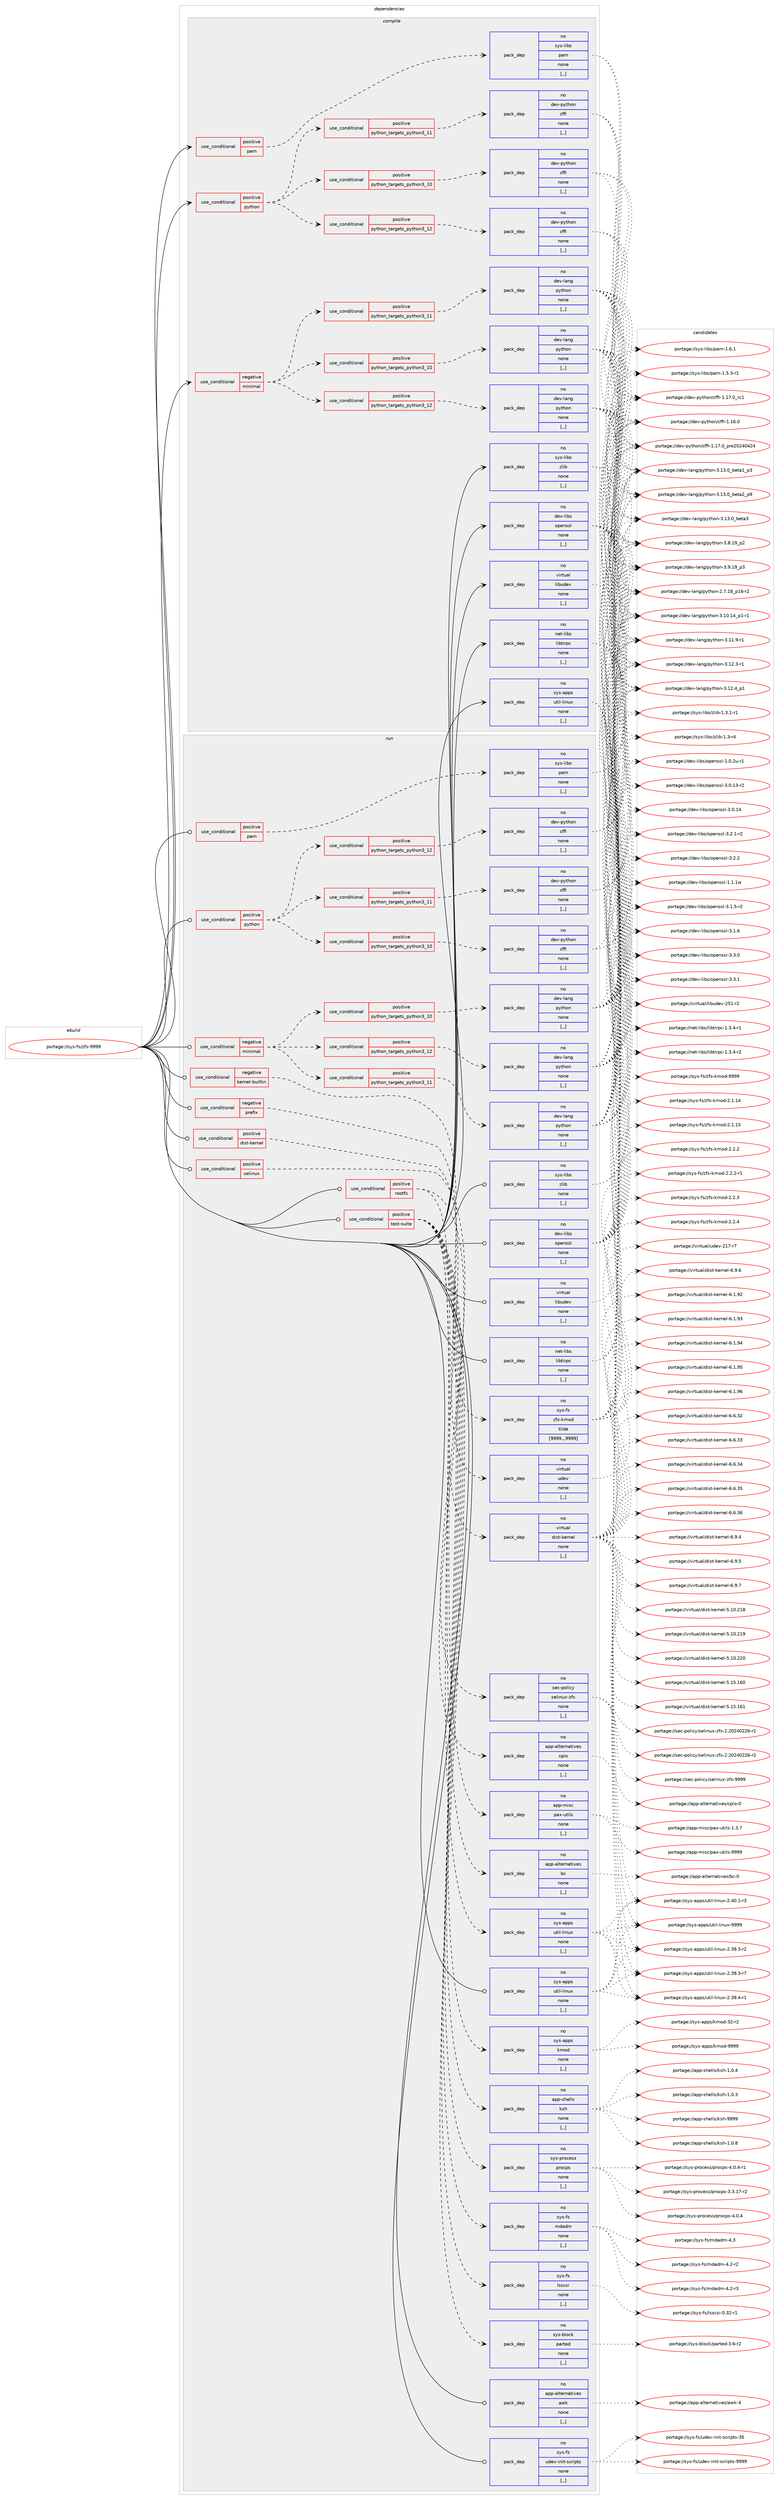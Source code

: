 digraph prolog {

# *************
# Graph options
# *************

newrank=true;
concentrate=true;
compound=true;
graph [rankdir=LR,fontname=Helvetica,fontsize=10,ranksep=1.5];#, ranksep=2.5, nodesep=0.2];
edge  [arrowhead=vee];
node  [fontname=Helvetica,fontsize=10];

# **********
# The ebuild
# **********

subgraph cluster_leftcol {
color=gray;
rank=same;
label=<<i>ebuild</i>>;
id [label="portage://sys-fs/zfs-9999", color=red, width=4, href="../sys-fs/zfs-9999.svg"];
}

# ****************
# The dependencies
# ****************

subgraph cluster_midcol {
color=gray;
label=<<i>dependencies</i>>;
subgraph cluster_compile {
fillcolor="#eeeeee";
style=filled;
label=<<i>compile</i>>;
subgraph cond113905 {
dependency427919 [label=<<TABLE BORDER="0" CELLBORDER="1" CELLSPACING="0" CELLPADDING="4"><TR><TD ROWSPAN="3" CELLPADDING="10">use_conditional</TD></TR><TR><TD>negative</TD></TR><TR><TD>minimal</TD></TR></TABLE>>, shape=none, color=red];
subgraph cond113906 {
dependency427920 [label=<<TABLE BORDER="0" CELLBORDER="1" CELLSPACING="0" CELLPADDING="4"><TR><TD ROWSPAN="3" CELLPADDING="10">use_conditional</TD></TR><TR><TD>positive</TD></TR><TR><TD>python_targets_python3_10</TD></TR></TABLE>>, shape=none, color=red];
subgraph pack311114 {
dependency427921 [label=<<TABLE BORDER="0" CELLBORDER="1" CELLSPACING="0" CELLPADDING="4" WIDTH="220"><TR><TD ROWSPAN="6" CELLPADDING="30">pack_dep</TD></TR><TR><TD WIDTH="110">no</TD></TR><TR><TD>dev-lang</TD></TR><TR><TD>python</TD></TR><TR><TD>none</TD></TR><TR><TD>[,,]</TD></TR></TABLE>>, shape=none, color=blue];
}
dependency427920:e -> dependency427921:w [weight=20,style="dashed",arrowhead="vee"];
}
dependency427919:e -> dependency427920:w [weight=20,style="dashed",arrowhead="vee"];
subgraph cond113907 {
dependency427922 [label=<<TABLE BORDER="0" CELLBORDER="1" CELLSPACING="0" CELLPADDING="4"><TR><TD ROWSPAN="3" CELLPADDING="10">use_conditional</TD></TR><TR><TD>positive</TD></TR><TR><TD>python_targets_python3_11</TD></TR></TABLE>>, shape=none, color=red];
subgraph pack311115 {
dependency427923 [label=<<TABLE BORDER="0" CELLBORDER="1" CELLSPACING="0" CELLPADDING="4" WIDTH="220"><TR><TD ROWSPAN="6" CELLPADDING="30">pack_dep</TD></TR><TR><TD WIDTH="110">no</TD></TR><TR><TD>dev-lang</TD></TR><TR><TD>python</TD></TR><TR><TD>none</TD></TR><TR><TD>[,,]</TD></TR></TABLE>>, shape=none, color=blue];
}
dependency427922:e -> dependency427923:w [weight=20,style="dashed",arrowhead="vee"];
}
dependency427919:e -> dependency427922:w [weight=20,style="dashed",arrowhead="vee"];
subgraph cond113908 {
dependency427924 [label=<<TABLE BORDER="0" CELLBORDER="1" CELLSPACING="0" CELLPADDING="4"><TR><TD ROWSPAN="3" CELLPADDING="10">use_conditional</TD></TR><TR><TD>positive</TD></TR><TR><TD>python_targets_python3_12</TD></TR></TABLE>>, shape=none, color=red];
subgraph pack311116 {
dependency427925 [label=<<TABLE BORDER="0" CELLBORDER="1" CELLSPACING="0" CELLPADDING="4" WIDTH="220"><TR><TD ROWSPAN="6" CELLPADDING="30">pack_dep</TD></TR><TR><TD WIDTH="110">no</TD></TR><TR><TD>dev-lang</TD></TR><TR><TD>python</TD></TR><TR><TD>none</TD></TR><TR><TD>[,,]</TD></TR></TABLE>>, shape=none, color=blue];
}
dependency427924:e -> dependency427925:w [weight=20,style="dashed",arrowhead="vee"];
}
dependency427919:e -> dependency427924:w [weight=20,style="dashed",arrowhead="vee"];
}
id:e -> dependency427919:w [weight=20,style="solid",arrowhead="vee"];
subgraph cond113909 {
dependency427926 [label=<<TABLE BORDER="0" CELLBORDER="1" CELLSPACING="0" CELLPADDING="4"><TR><TD ROWSPAN="3" CELLPADDING="10">use_conditional</TD></TR><TR><TD>positive</TD></TR><TR><TD>pam</TD></TR></TABLE>>, shape=none, color=red];
subgraph pack311117 {
dependency427927 [label=<<TABLE BORDER="0" CELLBORDER="1" CELLSPACING="0" CELLPADDING="4" WIDTH="220"><TR><TD ROWSPAN="6" CELLPADDING="30">pack_dep</TD></TR><TR><TD WIDTH="110">no</TD></TR><TR><TD>sys-libs</TD></TR><TR><TD>pam</TD></TR><TR><TD>none</TD></TR><TR><TD>[,,]</TD></TR></TABLE>>, shape=none, color=blue];
}
dependency427926:e -> dependency427927:w [weight=20,style="dashed",arrowhead="vee"];
}
id:e -> dependency427926:w [weight=20,style="solid",arrowhead="vee"];
subgraph cond113910 {
dependency427928 [label=<<TABLE BORDER="0" CELLBORDER="1" CELLSPACING="0" CELLPADDING="4"><TR><TD ROWSPAN="3" CELLPADDING="10">use_conditional</TD></TR><TR><TD>positive</TD></TR><TR><TD>python</TD></TR></TABLE>>, shape=none, color=red];
subgraph cond113911 {
dependency427929 [label=<<TABLE BORDER="0" CELLBORDER="1" CELLSPACING="0" CELLPADDING="4"><TR><TD ROWSPAN="3" CELLPADDING="10">use_conditional</TD></TR><TR><TD>positive</TD></TR><TR><TD>python_targets_python3_10</TD></TR></TABLE>>, shape=none, color=red];
subgraph pack311118 {
dependency427930 [label=<<TABLE BORDER="0" CELLBORDER="1" CELLSPACING="0" CELLPADDING="4" WIDTH="220"><TR><TD ROWSPAN="6" CELLPADDING="30">pack_dep</TD></TR><TR><TD WIDTH="110">no</TD></TR><TR><TD>dev-python</TD></TR><TR><TD>cffi</TD></TR><TR><TD>none</TD></TR><TR><TD>[,,]</TD></TR></TABLE>>, shape=none, color=blue];
}
dependency427929:e -> dependency427930:w [weight=20,style="dashed",arrowhead="vee"];
}
dependency427928:e -> dependency427929:w [weight=20,style="dashed",arrowhead="vee"];
subgraph cond113912 {
dependency427931 [label=<<TABLE BORDER="0" CELLBORDER="1" CELLSPACING="0" CELLPADDING="4"><TR><TD ROWSPAN="3" CELLPADDING="10">use_conditional</TD></TR><TR><TD>positive</TD></TR><TR><TD>python_targets_python3_11</TD></TR></TABLE>>, shape=none, color=red];
subgraph pack311119 {
dependency427932 [label=<<TABLE BORDER="0" CELLBORDER="1" CELLSPACING="0" CELLPADDING="4" WIDTH="220"><TR><TD ROWSPAN="6" CELLPADDING="30">pack_dep</TD></TR><TR><TD WIDTH="110">no</TD></TR><TR><TD>dev-python</TD></TR><TR><TD>cffi</TD></TR><TR><TD>none</TD></TR><TR><TD>[,,]</TD></TR></TABLE>>, shape=none, color=blue];
}
dependency427931:e -> dependency427932:w [weight=20,style="dashed",arrowhead="vee"];
}
dependency427928:e -> dependency427931:w [weight=20,style="dashed",arrowhead="vee"];
subgraph cond113913 {
dependency427933 [label=<<TABLE BORDER="0" CELLBORDER="1" CELLSPACING="0" CELLPADDING="4"><TR><TD ROWSPAN="3" CELLPADDING="10">use_conditional</TD></TR><TR><TD>positive</TD></TR><TR><TD>python_targets_python3_12</TD></TR></TABLE>>, shape=none, color=red];
subgraph pack311120 {
dependency427934 [label=<<TABLE BORDER="0" CELLBORDER="1" CELLSPACING="0" CELLPADDING="4" WIDTH="220"><TR><TD ROWSPAN="6" CELLPADDING="30">pack_dep</TD></TR><TR><TD WIDTH="110">no</TD></TR><TR><TD>dev-python</TD></TR><TR><TD>cffi</TD></TR><TR><TD>none</TD></TR><TR><TD>[,,]</TD></TR></TABLE>>, shape=none, color=blue];
}
dependency427933:e -> dependency427934:w [weight=20,style="dashed",arrowhead="vee"];
}
dependency427928:e -> dependency427933:w [weight=20,style="dashed",arrowhead="vee"];
}
id:e -> dependency427928:w [weight=20,style="solid",arrowhead="vee"];
subgraph pack311121 {
dependency427935 [label=<<TABLE BORDER="0" CELLBORDER="1" CELLSPACING="0" CELLPADDING="4" WIDTH="220"><TR><TD ROWSPAN="6" CELLPADDING="30">pack_dep</TD></TR><TR><TD WIDTH="110">no</TD></TR><TR><TD>dev-libs</TD></TR><TR><TD>openssl</TD></TR><TR><TD>none</TD></TR><TR><TD>[,,]</TD></TR></TABLE>>, shape=none, color=blue];
}
id:e -> dependency427935:w [weight=20,style="solid",arrowhead="vee"];
subgraph pack311122 {
dependency427936 [label=<<TABLE BORDER="0" CELLBORDER="1" CELLSPACING="0" CELLPADDING="4" WIDTH="220"><TR><TD ROWSPAN="6" CELLPADDING="30">pack_dep</TD></TR><TR><TD WIDTH="110">no</TD></TR><TR><TD>net-libs</TD></TR><TR><TD>libtirpc</TD></TR><TR><TD>none</TD></TR><TR><TD>[,,]</TD></TR></TABLE>>, shape=none, color=blue];
}
id:e -> dependency427936:w [weight=20,style="solid",arrowhead="vee"];
subgraph pack311123 {
dependency427937 [label=<<TABLE BORDER="0" CELLBORDER="1" CELLSPACING="0" CELLPADDING="4" WIDTH="220"><TR><TD ROWSPAN="6" CELLPADDING="30">pack_dep</TD></TR><TR><TD WIDTH="110">no</TD></TR><TR><TD>sys-apps</TD></TR><TR><TD>util-linux</TD></TR><TR><TD>none</TD></TR><TR><TD>[,,]</TD></TR></TABLE>>, shape=none, color=blue];
}
id:e -> dependency427937:w [weight=20,style="solid",arrowhead="vee"];
subgraph pack311124 {
dependency427938 [label=<<TABLE BORDER="0" CELLBORDER="1" CELLSPACING="0" CELLPADDING="4" WIDTH="220"><TR><TD ROWSPAN="6" CELLPADDING="30">pack_dep</TD></TR><TR><TD WIDTH="110">no</TD></TR><TR><TD>sys-libs</TD></TR><TR><TD>zlib</TD></TR><TR><TD>none</TD></TR><TR><TD>[,,]</TD></TR></TABLE>>, shape=none, color=blue];
}
id:e -> dependency427938:w [weight=20,style="solid",arrowhead="vee"];
subgraph pack311125 {
dependency427939 [label=<<TABLE BORDER="0" CELLBORDER="1" CELLSPACING="0" CELLPADDING="4" WIDTH="220"><TR><TD ROWSPAN="6" CELLPADDING="30">pack_dep</TD></TR><TR><TD WIDTH="110">no</TD></TR><TR><TD>virtual</TD></TR><TR><TD>libudev</TD></TR><TR><TD>none</TD></TR><TR><TD>[,,]</TD></TR></TABLE>>, shape=none, color=blue];
}
id:e -> dependency427939:w [weight=20,style="solid",arrowhead="vee"];
}
subgraph cluster_compileandrun {
fillcolor="#eeeeee";
style=filled;
label=<<i>compile and run</i>>;
}
subgraph cluster_run {
fillcolor="#eeeeee";
style=filled;
label=<<i>run</i>>;
subgraph cond113914 {
dependency427940 [label=<<TABLE BORDER="0" CELLBORDER="1" CELLSPACING="0" CELLPADDING="4"><TR><TD ROWSPAN="3" CELLPADDING="10">use_conditional</TD></TR><TR><TD>negative</TD></TR><TR><TD>kernel-builtin</TD></TR></TABLE>>, shape=none, color=red];
subgraph pack311126 {
dependency427941 [label=<<TABLE BORDER="0" CELLBORDER="1" CELLSPACING="0" CELLPADDING="4" WIDTH="220"><TR><TD ROWSPAN="6" CELLPADDING="30">pack_dep</TD></TR><TR><TD WIDTH="110">no</TD></TR><TR><TD>sys-fs</TD></TR><TR><TD>zfs-kmod</TD></TR><TR><TD>tilde</TD></TR><TR><TD>[9999,,,9999]</TD></TR></TABLE>>, shape=none, color=blue];
}
dependency427940:e -> dependency427941:w [weight=20,style="dashed",arrowhead="vee"];
}
id:e -> dependency427940:w [weight=20,style="solid",arrowhead="odot"];
subgraph cond113915 {
dependency427942 [label=<<TABLE BORDER="0" CELLBORDER="1" CELLSPACING="0" CELLPADDING="4"><TR><TD ROWSPAN="3" CELLPADDING="10">use_conditional</TD></TR><TR><TD>negative</TD></TR><TR><TD>minimal</TD></TR></TABLE>>, shape=none, color=red];
subgraph cond113916 {
dependency427943 [label=<<TABLE BORDER="0" CELLBORDER="1" CELLSPACING="0" CELLPADDING="4"><TR><TD ROWSPAN="3" CELLPADDING="10">use_conditional</TD></TR><TR><TD>positive</TD></TR><TR><TD>python_targets_python3_10</TD></TR></TABLE>>, shape=none, color=red];
subgraph pack311127 {
dependency427944 [label=<<TABLE BORDER="0" CELLBORDER="1" CELLSPACING="0" CELLPADDING="4" WIDTH="220"><TR><TD ROWSPAN="6" CELLPADDING="30">pack_dep</TD></TR><TR><TD WIDTH="110">no</TD></TR><TR><TD>dev-lang</TD></TR><TR><TD>python</TD></TR><TR><TD>none</TD></TR><TR><TD>[,,]</TD></TR></TABLE>>, shape=none, color=blue];
}
dependency427943:e -> dependency427944:w [weight=20,style="dashed",arrowhead="vee"];
}
dependency427942:e -> dependency427943:w [weight=20,style="dashed",arrowhead="vee"];
subgraph cond113917 {
dependency427945 [label=<<TABLE BORDER="0" CELLBORDER="1" CELLSPACING="0" CELLPADDING="4"><TR><TD ROWSPAN="3" CELLPADDING="10">use_conditional</TD></TR><TR><TD>positive</TD></TR><TR><TD>python_targets_python3_11</TD></TR></TABLE>>, shape=none, color=red];
subgraph pack311128 {
dependency427946 [label=<<TABLE BORDER="0" CELLBORDER="1" CELLSPACING="0" CELLPADDING="4" WIDTH="220"><TR><TD ROWSPAN="6" CELLPADDING="30">pack_dep</TD></TR><TR><TD WIDTH="110">no</TD></TR><TR><TD>dev-lang</TD></TR><TR><TD>python</TD></TR><TR><TD>none</TD></TR><TR><TD>[,,]</TD></TR></TABLE>>, shape=none, color=blue];
}
dependency427945:e -> dependency427946:w [weight=20,style="dashed",arrowhead="vee"];
}
dependency427942:e -> dependency427945:w [weight=20,style="dashed",arrowhead="vee"];
subgraph cond113918 {
dependency427947 [label=<<TABLE BORDER="0" CELLBORDER="1" CELLSPACING="0" CELLPADDING="4"><TR><TD ROWSPAN="3" CELLPADDING="10">use_conditional</TD></TR><TR><TD>positive</TD></TR><TR><TD>python_targets_python3_12</TD></TR></TABLE>>, shape=none, color=red];
subgraph pack311129 {
dependency427948 [label=<<TABLE BORDER="0" CELLBORDER="1" CELLSPACING="0" CELLPADDING="4" WIDTH="220"><TR><TD ROWSPAN="6" CELLPADDING="30">pack_dep</TD></TR><TR><TD WIDTH="110">no</TD></TR><TR><TD>dev-lang</TD></TR><TR><TD>python</TD></TR><TR><TD>none</TD></TR><TR><TD>[,,]</TD></TR></TABLE>>, shape=none, color=blue];
}
dependency427947:e -> dependency427948:w [weight=20,style="dashed",arrowhead="vee"];
}
dependency427942:e -> dependency427947:w [weight=20,style="dashed",arrowhead="vee"];
}
id:e -> dependency427942:w [weight=20,style="solid",arrowhead="odot"];
subgraph cond113919 {
dependency427949 [label=<<TABLE BORDER="0" CELLBORDER="1" CELLSPACING="0" CELLPADDING="4"><TR><TD ROWSPAN="3" CELLPADDING="10">use_conditional</TD></TR><TR><TD>negative</TD></TR><TR><TD>prefix</TD></TR></TABLE>>, shape=none, color=red];
subgraph pack311130 {
dependency427950 [label=<<TABLE BORDER="0" CELLBORDER="1" CELLSPACING="0" CELLPADDING="4" WIDTH="220"><TR><TD ROWSPAN="6" CELLPADDING="30">pack_dep</TD></TR><TR><TD WIDTH="110">no</TD></TR><TR><TD>virtual</TD></TR><TR><TD>udev</TD></TR><TR><TD>none</TD></TR><TR><TD>[,,]</TD></TR></TABLE>>, shape=none, color=blue];
}
dependency427949:e -> dependency427950:w [weight=20,style="dashed",arrowhead="vee"];
}
id:e -> dependency427949:w [weight=20,style="solid",arrowhead="odot"];
subgraph cond113920 {
dependency427951 [label=<<TABLE BORDER="0" CELLBORDER="1" CELLSPACING="0" CELLPADDING="4"><TR><TD ROWSPAN="3" CELLPADDING="10">use_conditional</TD></TR><TR><TD>positive</TD></TR><TR><TD>dist-kernel</TD></TR></TABLE>>, shape=none, color=red];
subgraph pack311131 {
dependency427952 [label=<<TABLE BORDER="0" CELLBORDER="1" CELLSPACING="0" CELLPADDING="4" WIDTH="220"><TR><TD ROWSPAN="6" CELLPADDING="30">pack_dep</TD></TR><TR><TD WIDTH="110">no</TD></TR><TR><TD>virtual</TD></TR><TR><TD>dist-kernel</TD></TR><TR><TD>none</TD></TR><TR><TD>[,,]</TD></TR></TABLE>>, shape=none, color=blue];
}
dependency427951:e -> dependency427952:w [weight=20,style="dashed",arrowhead="vee"];
}
id:e -> dependency427951:w [weight=20,style="solid",arrowhead="odot"];
subgraph cond113921 {
dependency427953 [label=<<TABLE BORDER="0" CELLBORDER="1" CELLSPACING="0" CELLPADDING="4"><TR><TD ROWSPAN="3" CELLPADDING="10">use_conditional</TD></TR><TR><TD>positive</TD></TR><TR><TD>pam</TD></TR></TABLE>>, shape=none, color=red];
subgraph pack311132 {
dependency427954 [label=<<TABLE BORDER="0" CELLBORDER="1" CELLSPACING="0" CELLPADDING="4" WIDTH="220"><TR><TD ROWSPAN="6" CELLPADDING="30">pack_dep</TD></TR><TR><TD WIDTH="110">no</TD></TR><TR><TD>sys-libs</TD></TR><TR><TD>pam</TD></TR><TR><TD>none</TD></TR><TR><TD>[,,]</TD></TR></TABLE>>, shape=none, color=blue];
}
dependency427953:e -> dependency427954:w [weight=20,style="dashed",arrowhead="vee"];
}
id:e -> dependency427953:w [weight=20,style="solid",arrowhead="odot"];
subgraph cond113922 {
dependency427955 [label=<<TABLE BORDER="0" CELLBORDER="1" CELLSPACING="0" CELLPADDING="4"><TR><TD ROWSPAN="3" CELLPADDING="10">use_conditional</TD></TR><TR><TD>positive</TD></TR><TR><TD>python</TD></TR></TABLE>>, shape=none, color=red];
subgraph cond113923 {
dependency427956 [label=<<TABLE BORDER="0" CELLBORDER="1" CELLSPACING="0" CELLPADDING="4"><TR><TD ROWSPAN="3" CELLPADDING="10">use_conditional</TD></TR><TR><TD>positive</TD></TR><TR><TD>python_targets_python3_10</TD></TR></TABLE>>, shape=none, color=red];
subgraph pack311133 {
dependency427957 [label=<<TABLE BORDER="0" CELLBORDER="1" CELLSPACING="0" CELLPADDING="4" WIDTH="220"><TR><TD ROWSPAN="6" CELLPADDING="30">pack_dep</TD></TR><TR><TD WIDTH="110">no</TD></TR><TR><TD>dev-python</TD></TR><TR><TD>cffi</TD></TR><TR><TD>none</TD></TR><TR><TD>[,,]</TD></TR></TABLE>>, shape=none, color=blue];
}
dependency427956:e -> dependency427957:w [weight=20,style="dashed",arrowhead="vee"];
}
dependency427955:e -> dependency427956:w [weight=20,style="dashed",arrowhead="vee"];
subgraph cond113924 {
dependency427958 [label=<<TABLE BORDER="0" CELLBORDER="1" CELLSPACING="0" CELLPADDING="4"><TR><TD ROWSPAN="3" CELLPADDING="10">use_conditional</TD></TR><TR><TD>positive</TD></TR><TR><TD>python_targets_python3_11</TD></TR></TABLE>>, shape=none, color=red];
subgraph pack311134 {
dependency427959 [label=<<TABLE BORDER="0" CELLBORDER="1" CELLSPACING="0" CELLPADDING="4" WIDTH="220"><TR><TD ROWSPAN="6" CELLPADDING="30">pack_dep</TD></TR><TR><TD WIDTH="110">no</TD></TR><TR><TD>dev-python</TD></TR><TR><TD>cffi</TD></TR><TR><TD>none</TD></TR><TR><TD>[,,]</TD></TR></TABLE>>, shape=none, color=blue];
}
dependency427958:e -> dependency427959:w [weight=20,style="dashed",arrowhead="vee"];
}
dependency427955:e -> dependency427958:w [weight=20,style="dashed",arrowhead="vee"];
subgraph cond113925 {
dependency427960 [label=<<TABLE BORDER="0" CELLBORDER="1" CELLSPACING="0" CELLPADDING="4"><TR><TD ROWSPAN="3" CELLPADDING="10">use_conditional</TD></TR><TR><TD>positive</TD></TR><TR><TD>python_targets_python3_12</TD></TR></TABLE>>, shape=none, color=red];
subgraph pack311135 {
dependency427961 [label=<<TABLE BORDER="0" CELLBORDER="1" CELLSPACING="0" CELLPADDING="4" WIDTH="220"><TR><TD ROWSPAN="6" CELLPADDING="30">pack_dep</TD></TR><TR><TD WIDTH="110">no</TD></TR><TR><TD>dev-python</TD></TR><TR><TD>cffi</TD></TR><TR><TD>none</TD></TR><TR><TD>[,,]</TD></TR></TABLE>>, shape=none, color=blue];
}
dependency427960:e -> dependency427961:w [weight=20,style="dashed",arrowhead="vee"];
}
dependency427955:e -> dependency427960:w [weight=20,style="dashed",arrowhead="vee"];
}
id:e -> dependency427955:w [weight=20,style="solid",arrowhead="odot"];
subgraph cond113926 {
dependency427962 [label=<<TABLE BORDER="0" CELLBORDER="1" CELLSPACING="0" CELLPADDING="4"><TR><TD ROWSPAN="3" CELLPADDING="10">use_conditional</TD></TR><TR><TD>positive</TD></TR><TR><TD>rootfs</TD></TR></TABLE>>, shape=none, color=red];
subgraph pack311136 {
dependency427963 [label=<<TABLE BORDER="0" CELLBORDER="1" CELLSPACING="0" CELLPADDING="4" WIDTH="220"><TR><TD ROWSPAN="6" CELLPADDING="30">pack_dep</TD></TR><TR><TD WIDTH="110">no</TD></TR><TR><TD>app-alternatives</TD></TR><TR><TD>cpio</TD></TR><TR><TD>none</TD></TR><TR><TD>[,,]</TD></TR></TABLE>>, shape=none, color=blue];
}
dependency427962:e -> dependency427963:w [weight=20,style="dashed",arrowhead="vee"];
subgraph pack311137 {
dependency427964 [label=<<TABLE BORDER="0" CELLBORDER="1" CELLSPACING="0" CELLPADDING="4" WIDTH="220"><TR><TD ROWSPAN="6" CELLPADDING="30">pack_dep</TD></TR><TR><TD WIDTH="110">no</TD></TR><TR><TD>app-misc</TD></TR><TR><TD>pax-utils</TD></TR><TR><TD>none</TD></TR><TR><TD>[,,]</TD></TR></TABLE>>, shape=none, color=blue];
}
dependency427962:e -> dependency427964:w [weight=20,style="dashed",arrowhead="vee"];
}
id:e -> dependency427962:w [weight=20,style="solid",arrowhead="odot"];
subgraph cond113927 {
dependency427965 [label=<<TABLE BORDER="0" CELLBORDER="1" CELLSPACING="0" CELLPADDING="4"><TR><TD ROWSPAN="3" CELLPADDING="10">use_conditional</TD></TR><TR><TD>positive</TD></TR><TR><TD>selinux</TD></TR></TABLE>>, shape=none, color=red];
subgraph pack311138 {
dependency427966 [label=<<TABLE BORDER="0" CELLBORDER="1" CELLSPACING="0" CELLPADDING="4" WIDTH="220"><TR><TD ROWSPAN="6" CELLPADDING="30">pack_dep</TD></TR><TR><TD WIDTH="110">no</TD></TR><TR><TD>sec-policy</TD></TR><TR><TD>selinux-zfs</TD></TR><TR><TD>none</TD></TR><TR><TD>[,,]</TD></TR></TABLE>>, shape=none, color=blue];
}
dependency427965:e -> dependency427966:w [weight=20,style="dashed",arrowhead="vee"];
}
id:e -> dependency427965:w [weight=20,style="solid",arrowhead="odot"];
subgraph cond113928 {
dependency427967 [label=<<TABLE BORDER="0" CELLBORDER="1" CELLSPACING="0" CELLPADDING="4"><TR><TD ROWSPAN="3" CELLPADDING="10">use_conditional</TD></TR><TR><TD>positive</TD></TR><TR><TD>test-suite</TD></TR></TABLE>>, shape=none, color=red];
subgraph pack311139 {
dependency427968 [label=<<TABLE BORDER="0" CELLBORDER="1" CELLSPACING="0" CELLPADDING="4" WIDTH="220"><TR><TD ROWSPAN="6" CELLPADDING="30">pack_dep</TD></TR><TR><TD WIDTH="110">no</TD></TR><TR><TD>app-shells</TD></TR><TR><TD>ksh</TD></TR><TR><TD>none</TD></TR><TR><TD>[,,]</TD></TR></TABLE>>, shape=none, color=blue];
}
dependency427967:e -> dependency427968:w [weight=20,style="dashed",arrowhead="vee"];
subgraph pack311140 {
dependency427969 [label=<<TABLE BORDER="0" CELLBORDER="1" CELLSPACING="0" CELLPADDING="4" WIDTH="220"><TR><TD ROWSPAN="6" CELLPADDING="30">pack_dep</TD></TR><TR><TD WIDTH="110">no</TD></TR><TR><TD>sys-apps</TD></TR><TR><TD>kmod</TD></TR><TR><TD>none</TD></TR><TR><TD>[,,]</TD></TR></TABLE>>, shape=none, color=blue];
}
dependency427967:e -> dependency427969:w [weight=20,style="dashed",arrowhead="vee"];
subgraph pack311141 {
dependency427970 [label=<<TABLE BORDER="0" CELLBORDER="1" CELLSPACING="0" CELLPADDING="4" WIDTH="220"><TR><TD ROWSPAN="6" CELLPADDING="30">pack_dep</TD></TR><TR><TD WIDTH="110">no</TD></TR><TR><TD>sys-apps</TD></TR><TR><TD>util-linux</TD></TR><TR><TD>none</TD></TR><TR><TD>[,,]</TD></TR></TABLE>>, shape=none, color=blue];
}
dependency427967:e -> dependency427970:w [weight=20,style="dashed",arrowhead="vee"];
subgraph pack311142 {
dependency427971 [label=<<TABLE BORDER="0" CELLBORDER="1" CELLSPACING="0" CELLPADDING="4" WIDTH="220"><TR><TD ROWSPAN="6" CELLPADDING="30">pack_dep</TD></TR><TR><TD WIDTH="110">no</TD></TR><TR><TD>app-alternatives</TD></TR><TR><TD>bc</TD></TR><TR><TD>none</TD></TR><TR><TD>[,,]</TD></TR></TABLE>>, shape=none, color=blue];
}
dependency427967:e -> dependency427971:w [weight=20,style="dashed",arrowhead="vee"];
subgraph pack311143 {
dependency427972 [label=<<TABLE BORDER="0" CELLBORDER="1" CELLSPACING="0" CELLPADDING="4" WIDTH="220"><TR><TD ROWSPAN="6" CELLPADDING="30">pack_dep</TD></TR><TR><TD WIDTH="110">no</TD></TR><TR><TD>sys-block</TD></TR><TR><TD>parted</TD></TR><TR><TD>none</TD></TR><TR><TD>[,,]</TD></TR></TABLE>>, shape=none, color=blue];
}
dependency427967:e -> dependency427972:w [weight=20,style="dashed",arrowhead="vee"];
subgraph pack311144 {
dependency427973 [label=<<TABLE BORDER="0" CELLBORDER="1" CELLSPACING="0" CELLPADDING="4" WIDTH="220"><TR><TD ROWSPAN="6" CELLPADDING="30">pack_dep</TD></TR><TR><TD WIDTH="110">no</TD></TR><TR><TD>sys-fs</TD></TR><TR><TD>lsscsi</TD></TR><TR><TD>none</TD></TR><TR><TD>[,,]</TD></TR></TABLE>>, shape=none, color=blue];
}
dependency427967:e -> dependency427973:w [weight=20,style="dashed",arrowhead="vee"];
subgraph pack311145 {
dependency427974 [label=<<TABLE BORDER="0" CELLBORDER="1" CELLSPACING="0" CELLPADDING="4" WIDTH="220"><TR><TD ROWSPAN="6" CELLPADDING="30">pack_dep</TD></TR><TR><TD WIDTH="110">no</TD></TR><TR><TD>sys-fs</TD></TR><TR><TD>mdadm</TD></TR><TR><TD>none</TD></TR><TR><TD>[,,]</TD></TR></TABLE>>, shape=none, color=blue];
}
dependency427967:e -> dependency427974:w [weight=20,style="dashed",arrowhead="vee"];
subgraph pack311146 {
dependency427975 [label=<<TABLE BORDER="0" CELLBORDER="1" CELLSPACING="0" CELLPADDING="4" WIDTH="220"><TR><TD ROWSPAN="6" CELLPADDING="30">pack_dep</TD></TR><TR><TD WIDTH="110">no</TD></TR><TR><TD>sys-process</TD></TR><TR><TD>procps</TD></TR><TR><TD>none</TD></TR><TR><TD>[,,]</TD></TR></TABLE>>, shape=none, color=blue];
}
dependency427967:e -> dependency427975:w [weight=20,style="dashed",arrowhead="vee"];
}
id:e -> dependency427967:w [weight=20,style="solid",arrowhead="odot"];
subgraph pack311147 {
dependency427976 [label=<<TABLE BORDER="0" CELLBORDER="1" CELLSPACING="0" CELLPADDING="4" WIDTH="220"><TR><TD ROWSPAN="6" CELLPADDING="30">pack_dep</TD></TR><TR><TD WIDTH="110">no</TD></TR><TR><TD>app-alternatives</TD></TR><TR><TD>awk</TD></TR><TR><TD>none</TD></TR><TR><TD>[,,]</TD></TR></TABLE>>, shape=none, color=blue];
}
id:e -> dependency427976:w [weight=20,style="solid",arrowhead="odot"];
subgraph pack311148 {
dependency427977 [label=<<TABLE BORDER="0" CELLBORDER="1" CELLSPACING="0" CELLPADDING="4" WIDTH="220"><TR><TD ROWSPAN="6" CELLPADDING="30">pack_dep</TD></TR><TR><TD WIDTH="110">no</TD></TR><TR><TD>dev-libs</TD></TR><TR><TD>openssl</TD></TR><TR><TD>none</TD></TR><TR><TD>[,,]</TD></TR></TABLE>>, shape=none, color=blue];
}
id:e -> dependency427977:w [weight=20,style="solid",arrowhead="odot"];
subgraph pack311149 {
dependency427978 [label=<<TABLE BORDER="0" CELLBORDER="1" CELLSPACING="0" CELLPADDING="4" WIDTH="220"><TR><TD ROWSPAN="6" CELLPADDING="30">pack_dep</TD></TR><TR><TD WIDTH="110">no</TD></TR><TR><TD>net-libs</TD></TR><TR><TD>libtirpc</TD></TR><TR><TD>none</TD></TR><TR><TD>[,,]</TD></TR></TABLE>>, shape=none, color=blue];
}
id:e -> dependency427978:w [weight=20,style="solid",arrowhead="odot"];
subgraph pack311150 {
dependency427979 [label=<<TABLE BORDER="0" CELLBORDER="1" CELLSPACING="0" CELLPADDING="4" WIDTH="220"><TR><TD ROWSPAN="6" CELLPADDING="30">pack_dep</TD></TR><TR><TD WIDTH="110">no</TD></TR><TR><TD>sys-apps</TD></TR><TR><TD>util-linux</TD></TR><TR><TD>none</TD></TR><TR><TD>[,,]</TD></TR></TABLE>>, shape=none, color=blue];
}
id:e -> dependency427979:w [weight=20,style="solid",arrowhead="odot"];
subgraph pack311151 {
dependency427980 [label=<<TABLE BORDER="0" CELLBORDER="1" CELLSPACING="0" CELLPADDING="4" WIDTH="220"><TR><TD ROWSPAN="6" CELLPADDING="30">pack_dep</TD></TR><TR><TD WIDTH="110">no</TD></TR><TR><TD>sys-fs</TD></TR><TR><TD>udev-init-scripts</TD></TR><TR><TD>none</TD></TR><TR><TD>[,,]</TD></TR></TABLE>>, shape=none, color=blue];
}
id:e -> dependency427980:w [weight=20,style="solid",arrowhead="odot"];
subgraph pack311152 {
dependency427981 [label=<<TABLE BORDER="0" CELLBORDER="1" CELLSPACING="0" CELLPADDING="4" WIDTH="220"><TR><TD ROWSPAN="6" CELLPADDING="30">pack_dep</TD></TR><TR><TD WIDTH="110">no</TD></TR><TR><TD>sys-libs</TD></TR><TR><TD>zlib</TD></TR><TR><TD>none</TD></TR><TR><TD>[,,]</TD></TR></TABLE>>, shape=none, color=blue];
}
id:e -> dependency427981:w [weight=20,style="solid",arrowhead="odot"];
subgraph pack311153 {
dependency427982 [label=<<TABLE BORDER="0" CELLBORDER="1" CELLSPACING="0" CELLPADDING="4" WIDTH="220"><TR><TD ROWSPAN="6" CELLPADDING="30">pack_dep</TD></TR><TR><TD WIDTH="110">no</TD></TR><TR><TD>virtual</TD></TR><TR><TD>libudev</TD></TR><TR><TD>none</TD></TR><TR><TD>[,,]</TD></TR></TABLE>>, shape=none, color=blue];
}
id:e -> dependency427982:w [weight=20,style="solid",arrowhead="odot"];
}
}

# **************
# The candidates
# **************

subgraph cluster_choices {
rank=same;
color=gray;
label=<<i>candidates</i>>;

subgraph choice311114 {
color=black;
nodesep=1;
choice100101118451089711010347112121116104111110455046554649569511249544511450 [label="portage://dev-lang/python-2.7.18_p16-r2", color=red, width=4,href="../dev-lang/python-2.7.18_p16-r2.svg"];
choice100101118451089711010347112121116104111110455146494846495295112494511449 [label="portage://dev-lang/python-3.10.14_p1-r1", color=red, width=4,href="../dev-lang/python-3.10.14_p1-r1.svg"];
choice100101118451089711010347112121116104111110455146494946574511449 [label="portage://dev-lang/python-3.11.9-r1", color=red, width=4,href="../dev-lang/python-3.11.9-r1.svg"];
choice100101118451089711010347112121116104111110455146495046514511449 [label="portage://dev-lang/python-3.12.3-r1", color=red, width=4,href="../dev-lang/python-3.12.3-r1.svg"];
choice100101118451089711010347112121116104111110455146495046529511249 [label="portage://dev-lang/python-3.12.4_p1", color=red, width=4,href="../dev-lang/python-3.12.4_p1.svg"];
choice10010111845108971101034711212111610411111045514649514648959810111697499511251 [label="portage://dev-lang/python-3.13.0_beta1_p3", color=red, width=4,href="../dev-lang/python-3.13.0_beta1_p3.svg"];
choice10010111845108971101034711212111610411111045514649514648959810111697509511257 [label="portage://dev-lang/python-3.13.0_beta2_p9", color=red, width=4,href="../dev-lang/python-3.13.0_beta2_p9.svg"];
choice1001011184510897110103471121211161041111104551464951464895981011169751 [label="portage://dev-lang/python-3.13.0_beta3", color=red, width=4,href="../dev-lang/python-3.13.0_beta3.svg"];
choice100101118451089711010347112121116104111110455146564649579511250 [label="portage://dev-lang/python-3.8.19_p2", color=red, width=4,href="../dev-lang/python-3.8.19_p2.svg"];
choice100101118451089711010347112121116104111110455146574649579511251 [label="portage://dev-lang/python-3.9.19_p3", color=red, width=4,href="../dev-lang/python-3.9.19_p3.svg"];
dependency427921:e -> choice100101118451089711010347112121116104111110455046554649569511249544511450:w [style=dotted,weight="100"];
dependency427921:e -> choice100101118451089711010347112121116104111110455146494846495295112494511449:w [style=dotted,weight="100"];
dependency427921:e -> choice100101118451089711010347112121116104111110455146494946574511449:w [style=dotted,weight="100"];
dependency427921:e -> choice100101118451089711010347112121116104111110455146495046514511449:w [style=dotted,weight="100"];
dependency427921:e -> choice100101118451089711010347112121116104111110455146495046529511249:w [style=dotted,weight="100"];
dependency427921:e -> choice10010111845108971101034711212111610411111045514649514648959810111697499511251:w [style=dotted,weight="100"];
dependency427921:e -> choice10010111845108971101034711212111610411111045514649514648959810111697509511257:w [style=dotted,weight="100"];
dependency427921:e -> choice1001011184510897110103471121211161041111104551464951464895981011169751:w [style=dotted,weight="100"];
dependency427921:e -> choice100101118451089711010347112121116104111110455146564649579511250:w [style=dotted,weight="100"];
dependency427921:e -> choice100101118451089711010347112121116104111110455146574649579511251:w [style=dotted,weight="100"];
}
subgraph choice311115 {
color=black;
nodesep=1;
choice100101118451089711010347112121116104111110455046554649569511249544511450 [label="portage://dev-lang/python-2.7.18_p16-r2", color=red, width=4,href="../dev-lang/python-2.7.18_p16-r2.svg"];
choice100101118451089711010347112121116104111110455146494846495295112494511449 [label="portage://dev-lang/python-3.10.14_p1-r1", color=red, width=4,href="../dev-lang/python-3.10.14_p1-r1.svg"];
choice100101118451089711010347112121116104111110455146494946574511449 [label="portage://dev-lang/python-3.11.9-r1", color=red, width=4,href="../dev-lang/python-3.11.9-r1.svg"];
choice100101118451089711010347112121116104111110455146495046514511449 [label="portage://dev-lang/python-3.12.3-r1", color=red, width=4,href="../dev-lang/python-3.12.3-r1.svg"];
choice100101118451089711010347112121116104111110455146495046529511249 [label="portage://dev-lang/python-3.12.4_p1", color=red, width=4,href="../dev-lang/python-3.12.4_p1.svg"];
choice10010111845108971101034711212111610411111045514649514648959810111697499511251 [label="portage://dev-lang/python-3.13.0_beta1_p3", color=red, width=4,href="../dev-lang/python-3.13.0_beta1_p3.svg"];
choice10010111845108971101034711212111610411111045514649514648959810111697509511257 [label="portage://dev-lang/python-3.13.0_beta2_p9", color=red, width=4,href="../dev-lang/python-3.13.0_beta2_p9.svg"];
choice1001011184510897110103471121211161041111104551464951464895981011169751 [label="portage://dev-lang/python-3.13.0_beta3", color=red, width=4,href="../dev-lang/python-3.13.0_beta3.svg"];
choice100101118451089711010347112121116104111110455146564649579511250 [label="portage://dev-lang/python-3.8.19_p2", color=red, width=4,href="../dev-lang/python-3.8.19_p2.svg"];
choice100101118451089711010347112121116104111110455146574649579511251 [label="portage://dev-lang/python-3.9.19_p3", color=red, width=4,href="../dev-lang/python-3.9.19_p3.svg"];
dependency427923:e -> choice100101118451089711010347112121116104111110455046554649569511249544511450:w [style=dotted,weight="100"];
dependency427923:e -> choice100101118451089711010347112121116104111110455146494846495295112494511449:w [style=dotted,weight="100"];
dependency427923:e -> choice100101118451089711010347112121116104111110455146494946574511449:w [style=dotted,weight="100"];
dependency427923:e -> choice100101118451089711010347112121116104111110455146495046514511449:w [style=dotted,weight="100"];
dependency427923:e -> choice100101118451089711010347112121116104111110455146495046529511249:w [style=dotted,weight="100"];
dependency427923:e -> choice10010111845108971101034711212111610411111045514649514648959810111697499511251:w [style=dotted,weight="100"];
dependency427923:e -> choice10010111845108971101034711212111610411111045514649514648959810111697509511257:w [style=dotted,weight="100"];
dependency427923:e -> choice1001011184510897110103471121211161041111104551464951464895981011169751:w [style=dotted,weight="100"];
dependency427923:e -> choice100101118451089711010347112121116104111110455146564649579511250:w [style=dotted,weight="100"];
dependency427923:e -> choice100101118451089711010347112121116104111110455146574649579511251:w [style=dotted,weight="100"];
}
subgraph choice311116 {
color=black;
nodesep=1;
choice100101118451089711010347112121116104111110455046554649569511249544511450 [label="portage://dev-lang/python-2.7.18_p16-r2", color=red, width=4,href="../dev-lang/python-2.7.18_p16-r2.svg"];
choice100101118451089711010347112121116104111110455146494846495295112494511449 [label="portage://dev-lang/python-3.10.14_p1-r1", color=red, width=4,href="../dev-lang/python-3.10.14_p1-r1.svg"];
choice100101118451089711010347112121116104111110455146494946574511449 [label="portage://dev-lang/python-3.11.9-r1", color=red, width=4,href="../dev-lang/python-3.11.9-r1.svg"];
choice100101118451089711010347112121116104111110455146495046514511449 [label="portage://dev-lang/python-3.12.3-r1", color=red, width=4,href="../dev-lang/python-3.12.3-r1.svg"];
choice100101118451089711010347112121116104111110455146495046529511249 [label="portage://dev-lang/python-3.12.4_p1", color=red, width=4,href="../dev-lang/python-3.12.4_p1.svg"];
choice10010111845108971101034711212111610411111045514649514648959810111697499511251 [label="portage://dev-lang/python-3.13.0_beta1_p3", color=red, width=4,href="../dev-lang/python-3.13.0_beta1_p3.svg"];
choice10010111845108971101034711212111610411111045514649514648959810111697509511257 [label="portage://dev-lang/python-3.13.0_beta2_p9", color=red, width=4,href="../dev-lang/python-3.13.0_beta2_p9.svg"];
choice1001011184510897110103471121211161041111104551464951464895981011169751 [label="portage://dev-lang/python-3.13.0_beta3", color=red, width=4,href="../dev-lang/python-3.13.0_beta3.svg"];
choice100101118451089711010347112121116104111110455146564649579511250 [label="portage://dev-lang/python-3.8.19_p2", color=red, width=4,href="../dev-lang/python-3.8.19_p2.svg"];
choice100101118451089711010347112121116104111110455146574649579511251 [label="portage://dev-lang/python-3.9.19_p3", color=red, width=4,href="../dev-lang/python-3.9.19_p3.svg"];
dependency427925:e -> choice100101118451089711010347112121116104111110455046554649569511249544511450:w [style=dotted,weight="100"];
dependency427925:e -> choice100101118451089711010347112121116104111110455146494846495295112494511449:w [style=dotted,weight="100"];
dependency427925:e -> choice100101118451089711010347112121116104111110455146494946574511449:w [style=dotted,weight="100"];
dependency427925:e -> choice100101118451089711010347112121116104111110455146495046514511449:w [style=dotted,weight="100"];
dependency427925:e -> choice100101118451089711010347112121116104111110455146495046529511249:w [style=dotted,weight="100"];
dependency427925:e -> choice10010111845108971101034711212111610411111045514649514648959810111697499511251:w [style=dotted,weight="100"];
dependency427925:e -> choice10010111845108971101034711212111610411111045514649514648959810111697509511257:w [style=dotted,weight="100"];
dependency427925:e -> choice1001011184510897110103471121211161041111104551464951464895981011169751:w [style=dotted,weight="100"];
dependency427925:e -> choice100101118451089711010347112121116104111110455146564649579511250:w [style=dotted,weight="100"];
dependency427925:e -> choice100101118451089711010347112121116104111110455146574649579511251:w [style=dotted,weight="100"];
}
subgraph choice311117 {
color=black;
nodesep=1;
choice115121115451081059811547112971094549465346514511449 [label="portage://sys-libs/pam-1.5.3-r1", color=red, width=4,href="../sys-libs/pam-1.5.3-r1.svg"];
choice11512111545108105981154711297109454946544649 [label="portage://sys-libs/pam-1.6.1", color=red, width=4,href="../sys-libs/pam-1.6.1.svg"];
dependency427927:e -> choice115121115451081059811547112971094549465346514511449:w [style=dotted,weight="100"];
dependency427927:e -> choice11512111545108105981154711297109454946544649:w [style=dotted,weight="100"];
}
subgraph choice311118 {
color=black;
nodesep=1;
choice10010111845112121116104111110479910210210545494649544648 [label="portage://dev-python/cffi-1.16.0", color=red, width=4,href="../dev-python/cffi-1.16.0.svg"];
choice10010111845112121116104111110479910210210545494649554648951121141015048505248525052 [label="portage://dev-python/cffi-1.17.0_pre20240424", color=red, width=4,href="../dev-python/cffi-1.17.0_pre20240424.svg"];
choice10010111845112121116104111110479910210210545494649554648951149949 [label="portage://dev-python/cffi-1.17.0_rc1", color=red, width=4,href="../dev-python/cffi-1.17.0_rc1.svg"];
dependency427930:e -> choice10010111845112121116104111110479910210210545494649544648:w [style=dotted,weight="100"];
dependency427930:e -> choice10010111845112121116104111110479910210210545494649554648951121141015048505248525052:w [style=dotted,weight="100"];
dependency427930:e -> choice10010111845112121116104111110479910210210545494649554648951149949:w [style=dotted,weight="100"];
}
subgraph choice311119 {
color=black;
nodesep=1;
choice10010111845112121116104111110479910210210545494649544648 [label="portage://dev-python/cffi-1.16.0", color=red, width=4,href="../dev-python/cffi-1.16.0.svg"];
choice10010111845112121116104111110479910210210545494649554648951121141015048505248525052 [label="portage://dev-python/cffi-1.17.0_pre20240424", color=red, width=4,href="../dev-python/cffi-1.17.0_pre20240424.svg"];
choice10010111845112121116104111110479910210210545494649554648951149949 [label="portage://dev-python/cffi-1.17.0_rc1", color=red, width=4,href="../dev-python/cffi-1.17.0_rc1.svg"];
dependency427932:e -> choice10010111845112121116104111110479910210210545494649544648:w [style=dotted,weight="100"];
dependency427932:e -> choice10010111845112121116104111110479910210210545494649554648951121141015048505248525052:w [style=dotted,weight="100"];
dependency427932:e -> choice10010111845112121116104111110479910210210545494649554648951149949:w [style=dotted,weight="100"];
}
subgraph choice311120 {
color=black;
nodesep=1;
choice10010111845112121116104111110479910210210545494649544648 [label="portage://dev-python/cffi-1.16.0", color=red, width=4,href="../dev-python/cffi-1.16.0.svg"];
choice10010111845112121116104111110479910210210545494649554648951121141015048505248525052 [label="portage://dev-python/cffi-1.17.0_pre20240424", color=red, width=4,href="../dev-python/cffi-1.17.0_pre20240424.svg"];
choice10010111845112121116104111110479910210210545494649554648951149949 [label="portage://dev-python/cffi-1.17.0_rc1", color=red, width=4,href="../dev-python/cffi-1.17.0_rc1.svg"];
dependency427934:e -> choice10010111845112121116104111110479910210210545494649544648:w [style=dotted,weight="100"];
dependency427934:e -> choice10010111845112121116104111110479910210210545494649554648951121141015048505248525052:w [style=dotted,weight="100"];
dependency427934:e -> choice10010111845112121116104111110479910210210545494649554648951149949:w [style=dotted,weight="100"];
}
subgraph choice311121 {
color=black;
nodesep=1;
choice1001011184510810598115471111121011101151151084549464846501174511449 [label="portage://dev-libs/openssl-1.0.2u-r1", color=red, width=4,href="../dev-libs/openssl-1.0.2u-r1.svg"];
choice100101118451081059811547111112101110115115108454946494649119 [label="portage://dev-libs/openssl-1.1.1w", color=red, width=4,href="../dev-libs/openssl-1.1.1w.svg"];
choice100101118451081059811547111112101110115115108455146484649514511450 [label="portage://dev-libs/openssl-3.0.13-r2", color=red, width=4,href="../dev-libs/openssl-3.0.13-r2.svg"];
choice10010111845108105981154711111210111011511510845514648464952 [label="portage://dev-libs/openssl-3.0.14", color=red, width=4,href="../dev-libs/openssl-3.0.14.svg"];
choice1001011184510810598115471111121011101151151084551464946534511450 [label="portage://dev-libs/openssl-3.1.5-r2", color=red, width=4,href="../dev-libs/openssl-3.1.5-r2.svg"];
choice100101118451081059811547111112101110115115108455146494654 [label="portage://dev-libs/openssl-3.1.6", color=red, width=4,href="../dev-libs/openssl-3.1.6.svg"];
choice1001011184510810598115471111121011101151151084551465046494511450 [label="portage://dev-libs/openssl-3.2.1-r2", color=red, width=4,href="../dev-libs/openssl-3.2.1-r2.svg"];
choice100101118451081059811547111112101110115115108455146504650 [label="portage://dev-libs/openssl-3.2.2", color=red, width=4,href="../dev-libs/openssl-3.2.2.svg"];
choice100101118451081059811547111112101110115115108455146514648 [label="portage://dev-libs/openssl-3.3.0", color=red, width=4,href="../dev-libs/openssl-3.3.0.svg"];
choice100101118451081059811547111112101110115115108455146514649 [label="portage://dev-libs/openssl-3.3.1", color=red, width=4,href="../dev-libs/openssl-3.3.1.svg"];
dependency427935:e -> choice1001011184510810598115471111121011101151151084549464846501174511449:w [style=dotted,weight="100"];
dependency427935:e -> choice100101118451081059811547111112101110115115108454946494649119:w [style=dotted,weight="100"];
dependency427935:e -> choice100101118451081059811547111112101110115115108455146484649514511450:w [style=dotted,weight="100"];
dependency427935:e -> choice10010111845108105981154711111210111011511510845514648464952:w [style=dotted,weight="100"];
dependency427935:e -> choice1001011184510810598115471111121011101151151084551464946534511450:w [style=dotted,weight="100"];
dependency427935:e -> choice100101118451081059811547111112101110115115108455146494654:w [style=dotted,weight="100"];
dependency427935:e -> choice1001011184510810598115471111121011101151151084551465046494511450:w [style=dotted,weight="100"];
dependency427935:e -> choice100101118451081059811547111112101110115115108455146504650:w [style=dotted,weight="100"];
dependency427935:e -> choice100101118451081059811547111112101110115115108455146514648:w [style=dotted,weight="100"];
dependency427935:e -> choice100101118451081059811547111112101110115115108455146514649:w [style=dotted,weight="100"];
}
subgraph choice311122 {
color=black;
nodesep=1;
choice11010111645108105981154710810598116105114112994549465146524511449 [label="portage://net-libs/libtirpc-1.3.4-r1", color=red, width=4,href="../net-libs/libtirpc-1.3.4-r1.svg"];
choice11010111645108105981154710810598116105114112994549465146524511450 [label="portage://net-libs/libtirpc-1.3.4-r2", color=red, width=4,href="../net-libs/libtirpc-1.3.4-r2.svg"];
dependency427936:e -> choice11010111645108105981154710810598116105114112994549465146524511449:w [style=dotted,weight="100"];
dependency427936:e -> choice11010111645108105981154710810598116105114112994549465146524511450:w [style=dotted,weight="100"];
}
subgraph choice311123 {
color=black;
nodesep=1;
choice11512111545971121121154711711610510845108105110117120455046515746514511450 [label="portage://sys-apps/util-linux-2.39.3-r2", color=red, width=4,href="../sys-apps/util-linux-2.39.3-r2.svg"];
choice11512111545971121121154711711610510845108105110117120455046515746514511455 [label="portage://sys-apps/util-linux-2.39.3-r7", color=red, width=4,href="../sys-apps/util-linux-2.39.3-r7.svg"];
choice11512111545971121121154711711610510845108105110117120455046515746524511449 [label="portage://sys-apps/util-linux-2.39.4-r1", color=red, width=4,href="../sys-apps/util-linux-2.39.4-r1.svg"];
choice11512111545971121121154711711610510845108105110117120455046524846494511451 [label="portage://sys-apps/util-linux-2.40.1-r3", color=red, width=4,href="../sys-apps/util-linux-2.40.1-r3.svg"];
choice115121115459711211211547117116105108451081051101171204557575757 [label="portage://sys-apps/util-linux-9999", color=red, width=4,href="../sys-apps/util-linux-9999.svg"];
dependency427937:e -> choice11512111545971121121154711711610510845108105110117120455046515746514511450:w [style=dotted,weight="100"];
dependency427937:e -> choice11512111545971121121154711711610510845108105110117120455046515746514511455:w [style=dotted,weight="100"];
dependency427937:e -> choice11512111545971121121154711711610510845108105110117120455046515746524511449:w [style=dotted,weight="100"];
dependency427937:e -> choice11512111545971121121154711711610510845108105110117120455046524846494511451:w [style=dotted,weight="100"];
dependency427937:e -> choice115121115459711211211547117116105108451081051101171204557575757:w [style=dotted,weight="100"];
}
subgraph choice311124 {
color=black;
nodesep=1;
choice11512111545108105981154712210810598454946514511452 [label="portage://sys-libs/zlib-1.3-r4", color=red, width=4,href="../sys-libs/zlib-1.3-r4.svg"];
choice115121115451081059811547122108105984549465146494511449 [label="portage://sys-libs/zlib-1.3.1-r1", color=red, width=4,href="../sys-libs/zlib-1.3.1-r1.svg"];
dependency427938:e -> choice11512111545108105981154712210810598454946514511452:w [style=dotted,weight="100"];
dependency427938:e -> choice115121115451081059811547122108105984549465146494511449:w [style=dotted,weight="100"];
}
subgraph choice311125 {
color=black;
nodesep=1;
choice118105114116117971084710810598117100101118455053494511450 [label="portage://virtual/libudev-251-r2", color=red, width=4,href="../virtual/libudev-251-r2.svg"];
dependency427939:e -> choice118105114116117971084710810598117100101118455053494511450:w [style=dotted,weight="100"];
}
subgraph choice311126 {
color=black;
nodesep=1;
choice11512111545102115471221021154510710911110045504649464952 [label="portage://sys-fs/zfs-kmod-2.1.14", color=red, width=4,href="../sys-fs/zfs-kmod-2.1.14.svg"];
choice11512111545102115471221021154510710911110045504649464953 [label="portage://sys-fs/zfs-kmod-2.1.15", color=red, width=4,href="../sys-fs/zfs-kmod-2.1.15.svg"];
choice115121115451021154712210211545107109111100455046504650 [label="portage://sys-fs/zfs-kmod-2.2.2", color=red, width=4,href="../sys-fs/zfs-kmod-2.2.2.svg"];
choice1151211154510211547122102115451071091111004550465046504511449 [label="portage://sys-fs/zfs-kmod-2.2.2-r1", color=red, width=4,href="../sys-fs/zfs-kmod-2.2.2-r1.svg"];
choice115121115451021154712210211545107109111100455046504651 [label="portage://sys-fs/zfs-kmod-2.2.3", color=red, width=4,href="../sys-fs/zfs-kmod-2.2.3.svg"];
choice115121115451021154712210211545107109111100455046504652 [label="portage://sys-fs/zfs-kmod-2.2.4", color=red, width=4,href="../sys-fs/zfs-kmod-2.2.4.svg"];
choice1151211154510211547122102115451071091111004557575757 [label="portage://sys-fs/zfs-kmod-9999", color=red, width=4,href="../sys-fs/zfs-kmod-9999.svg"];
dependency427941:e -> choice11512111545102115471221021154510710911110045504649464952:w [style=dotted,weight="100"];
dependency427941:e -> choice11512111545102115471221021154510710911110045504649464953:w [style=dotted,weight="100"];
dependency427941:e -> choice115121115451021154712210211545107109111100455046504650:w [style=dotted,weight="100"];
dependency427941:e -> choice1151211154510211547122102115451071091111004550465046504511449:w [style=dotted,weight="100"];
dependency427941:e -> choice115121115451021154712210211545107109111100455046504651:w [style=dotted,weight="100"];
dependency427941:e -> choice115121115451021154712210211545107109111100455046504652:w [style=dotted,weight="100"];
dependency427941:e -> choice1151211154510211547122102115451071091111004557575757:w [style=dotted,weight="100"];
}
subgraph choice311127 {
color=black;
nodesep=1;
choice100101118451089711010347112121116104111110455046554649569511249544511450 [label="portage://dev-lang/python-2.7.18_p16-r2", color=red, width=4,href="../dev-lang/python-2.7.18_p16-r2.svg"];
choice100101118451089711010347112121116104111110455146494846495295112494511449 [label="portage://dev-lang/python-3.10.14_p1-r1", color=red, width=4,href="../dev-lang/python-3.10.14_p1-r1.svg"];
choice100101118451089711010347112121116104111110455146494946574511449 [label="portage://dev-lang/python-3.11.9-r1", color=red, width=4,href="../dev-lang/python-3.11.9-r1.svg"];
choice100101118451089711010347112121116104111110455146495046514511449 [label="portage://dev-lang/python-3.12.3-r1", color=red, width=4,href="../dev-lang/python-3.12.3-r1.svg"];
choice100101118451089711010347112121116104111110455146495046529511249 [label="portage://dev-lang/python-3.12.4_p1", color=red, width=4,href="../dev-lang/python-3.12.4_p1.svg"];
choice10010111845108971101034711212111610411111045514649514648959810111697499511251 [label="portage://dev-lang/python-3.13.0_beta1_p3", color=red, width=4,href="../dev-lang/python-3.13.0_beta1_p3.svg"];
choice10010111845108971101034711212111610411111045514649514648959810111697509511257 [label="portage://dev-lang/python-3.13.0_beta2_p9", color=red, width=4,href="../dev-lang/python-3.13.0_beta2_p9.svg"];
choice1001011184510897110103471121211161041111104551464951464895981011169751 [label="portage://dev-lang/python-3.13.0_beta3", color=red, width=4,href="../dev-lang/python-3.13.0_beta3.svg"];
choice100101118451089711010347112121116104111110455146564649579511250 [label="portage://dev-lang/python-3.8.19_p2", color=red, width=4,href="../dev-lang/python-3.8.19_p2.svg"];
choice100101118451089711010347112121116104111110455146574649579511251 [label="portage://dev-lang/python-3.9.19_p3", color=red, width=4,href="../dev-lang/python-3.9.19_p3.svg"];
dependency427944:e -> choice100101118451089711010347112121116104111110455046554649569511249544511450:w [style=dotted,weight="100"];
dependency427944:e -> choice100101118451089711010347112121116104111110455146494846495295112494511449:w [style=dotted,weight="100"];
dependency427944:e -> choice100101118451089711010347112121116104111110455146494946574511449:w [style=dotted,weight="100"];
dependency427944:e -> choice100101118451089711010347112121116104111110455146495046514511449:w [style=dotted,weight="100"];
dependency427944:e -> choice100101118451089711010347112121116104111110455146495046529511249:w [style=dotted,weight="100"];
dependency427944:e -> choice10010111845108971101034711212111610411111045514649514648959810111697499511251:w [style=dotted,weight="100"];
dependency427944:e -> choice10010111845108971101034711212111610411111045514649514648959810111697509511257:w [style=dotted,weight="100"];
dependency427944:e -> choice1001011184510897110103471121211161041111104551464951464895981011169751:w [style=dotted,weight="100"];
dependency427944:e -> choice100101118451089711010347112121116104111110455146564649579511250:w [style=dotted,weight="100"];
dependency427944:e -> choice100101118451089711010347112121116104111110455146574649579511251:w [style=dotted,weight="100"];
}
subgraph choice311128 {
color=black;
nodesep=1;
choice100101118451089711010347112121116104111110455046554649569511249544511450 [label="portage://dev-lang/python-2.7.18_p16-r2", color=red, width=4,href="../dev-lang/python-2.7.18_p16-r2.svg"];
choice100101118451089711010347112121116104111110455146494846495295112494511449 [label="portage://dev-lang/python-3.10.14_p1-r1", color=red, width=4,href="../dev-lang/python-3.10.14_p1-r1.svg"];
choice100101118451089711010347112121116104111110455146494946574511449 [label="portage://dev-lang/python-3.11.9-r1", color=red, width=4,href="../dev-lang/python-3.11.9-r1.svg"];
choice100101118451089711010347112121116104111110455146495046514511449 [label="portage://dev-lang/python-3.12.3-r1", color=red, width=4,href="../dev-lang/python-3.12.3-r1.svg"];
choice100101118451089711010347112121116104111110455146495046529511249 [label="portage://dev-lang/python-3.12.4_p1", color=red, width=4,href="../dev-lang/python-3.12.4_p1.svg"];
choice10010111845108971101034711212111610411111045514649514648959810111697499511251 [label="portage://dev-lang/python-3.13.0_beta1_p3", color=red, width=4,href="../dev-lang/python-3.13.0_beta1_p3.svg"];
choice10010111845108971101034711212111610411111045514649514648959810111697509511257 [label="portage://dev-lang/python-3.13.0_beta2_p9", color=red, width=4,href="../dev-lang/python-3.13.0_beta2_p9.svg"];
choice1001011184510897110103471121211161041111104551464951464895981011169751 [label="portage://dev-lang/python-3.13.0_beta3", color=red, width=4,href="../dev-lang/python-3.13.0_beta3.svg"];
choice100101118451089711010347112121116104111110455146564649579511250 [label="portage://dev-lang/python-3.8.19_p2", color=red, width=4,href="../dev-lang/python-3.8.19_p2.svg"];
choice100101118451089711010347112121116104111110455146574649579511251 [label="portage://dev-lang/python-3.9.19_p3", color=red, width=4,href="../dev-lang/python-3.9.19_p3.svg"];
dependency427946:e -> choice100101118451089711010347112121116104111110455046554649569511249544511450:w [style=dotted,weight="100"];
dependency427946:e -> choice100101118451089711010347112121116104111110455146494846495295112494511449:w [style=dotted,weight="100"];
dependency427946:e -> choice100101118451089711010347112121116104111110455146494946574511449:w [style=dotted,weight="100"];
dependency427946:e -> choice100101118451089711010347112121116104111110455146495046514511449:w [style=dotted,weight="100"];
dependency427946:e -> choice100101118451089711010347112121116104111110455146495046529511249:w [style=dotted,weight="100"];
dependency427946:e -> choice10010111845108971101034711212111610411111045514649514648959810111697499511251:w [style=dotted,weight="100"];
dependency427946:e -> choice10010111845108971101034711212111610411111045514649514648959810111697509511257:w [style=dotted,weight="100"];
dependency427946:e -> choice1001011184510897110103471121211161041111104551464951464895981011169751:w [style=dotted,weight="100"];
dependency427946:e -> choice100101118451089711010347112121116104111110455146564649579511250:w [style=dotted,weight="100"];
dependency427946:e -> choice100101118451089711010347112121116104111110455146574649579511251:w [style=dotted,weight="100"];
}
subgraph choice311129 {
color=black;
nodesep=1;
choice100101118451089711010347112121116104111110455046554649569511249544511450 [label="portage://dev-lang/python-2.7.18_p16-r2", color=red, width=4,href="../dev-lang/python-2.7.18_p16-r2.svg"];
choice100101118451089711010347112121116104111110455146494846495295112494511449 [label="portage://dev-lang/python-3.10.14_p1-r1", color=red, width=4,href="../dev-lang/python-3.10.14_p1-r1.svg"];
choice100101118451089711010347112121116104111110455146494946574511449 [label="portage://dev-lang/python-3.11.9-r1", color=red, width=4,href="../dev-lang/python-3.11.9-r1.svg"];
choice100101118451089711010347112121116104111110455146495046514511449 [label="portage://dev-lang/python-3.12.3-r1", color=red, width=4,href="../dev-lang/python-3.12.3-r1.svg"];
choice100101118451089711010347112121116104111110455146495046529511249 [label="portage://dev-lang/python-3.12.4_p1", color=red, width=4,href="../dev-lang/python-3.12.4_p1.svg"];
choice10010111845108971101034711212111610411111045514649514648959810111697499511251 [label="portage://dev-lang/python-3.13.0_beta1_p3", color=red, width=4,href="../dev-lang/python-3.13.0_beta1_p3.svg"];
choice10010111845108971101034711212111610411111045514649514648959810111697509511257 [label="portage://dev-lang/python-3.13.0_beta2_p9", color=red, width=4,href="../dev-lang/python-3.13.0_beta2_p9.svg"];
choice1001011184510897110103471121211161041111104551464951464895981011169751 [label="portage://dev-lang/python-3.13.0_beta3", color=red, width=4,href="../dev-lang/python-3.13.0_beta3.svg"];
choice100101118451089711010347112121116104111110455146564649579511250 [label="portage://dev-lang/python-3.8.19_p2", color=red, width=4,href="../dev-lang/python-3.8.19_p2.svg"];
choice100101118451089711010347112121116104111110455146574649579511251 [label="portage://dev-lang/python-3.9.19_p3", color=red, width=4,href="../dev-lang/python-3.9.19_p3.svg"];
dependency427948:e -> choice100101118451089711010347112121116104111110455046554649569511249544511450:w [style=dotted,weight="100"];
dependency427948:e -> choice100101118451089711010347112121116104111110455146494846495295112494511449:w [style=dotted,weight="100"];
dependency427948:e -> choice100101118451089711010347112121116104111110455146494946574511449:w [style=dotted,weight="100"];
dependency427948:e -> choice100101118451089711010347112121116104111110455146495046514511449:w [style=dotted,weight="100"];
dependency427948:e -> choice100101118451089711010347112121116104111110455146495046529511249:w [style=dotted,weight="100"];
dependency427948:e -> choice10010111845108971101034711212111610411111045514649514648959810111697499511251:w [style=dotted,weight="100"];
dependency427948:e -> choice10010111845108971101034711212111610411111045514649514648959810111697509511257:w [style=dotted,weight="100"];
dependency427948:e -> choice1001011184510897110103471121211161041111104551464951464895981011169751:w [style=dotted,weight="100"];
dependency427948:e -> choice100101118451089711010347112121116104111110455146564649579511250:w [style=dotted,weight="100"];
dependency427948:e -> choice100101118451089711010347112121116104111110455146574649579511251:w [style=dotted,weight="100"];
}
subgraph choice311130 {
color=black;
nodesep=1;
choice1181051141161179710847117100101118455049554511455 [label="portage://virtual/udev-217-r7", color=red, width=4,href="../virtual/udev-217-r7.svg"];
dependency427950:e -> choice1181051141161179710847117100101118455049554511455:w [style=dotted,weight="100"];
}
subgraph choice311131 {
color=black;
nodesep=1;
choice118105114116117971084710010511511645107101114110101108455346494846504956 [label="portage://virtual/dist-kernel-5.10.218", color=red, width=4,href="../virtual/dist-kernel-5.10.218.svg"];
choice118105114116117971084710010511511645107101114110101108455346494846504957 [label="portage://virtual/dist-kernel-5.10.219", color=red, width=4,href="../virtual/dist-kernel-5.10.219.svg"];
choice118105114116117971084710010511511645107101114110101108455346494846505048 [label="portage://virtual/dist-kernel-5.10.220", color=red, width=4,href="../virtual/dist-kernel-5.10.220.svg"];
choice118105114116117971084710010511511645107101114110101108455346495346495448 [label="portage://virtual/dist-kernel-5.15.160", color=red, width=4,href="../virtual/dist-kernel-5.15.160.svg"];
choice118105114116117971084710010511511645107101114110101108455346495346495449 [label="portage://virtual/dist-kernel-5.15.161", color=red, width=4,href="../virtual/dist-kernel-5.15.161.svg"];
choice11810511411611797108471001051151164510710111411010110845544649465750 [label="portage://virtual/dist-kernel-6.1.92", color=red, width=4,href="../virtual/dist-kernel-6.1.92.svg"];
choice11810511411611797108471001051151164510710111411010110845544649465751 [label="portage://virtual/dist-kernel-6.1.93", color=red, width=4,href="../virtual/dist-kernel-6.1.93.svg"];
choice11810511411611797108471001051151164510710111411010110845544649465752 [label="portage://virtual/dist-kernel-6.1.94", color=red, width=4,href="../virtual/dist-kernel-6.1.94.svg"];
choice11810511411611797108471001051151164510710111411010110845544649465753 [label="portage://virtual/dist-kernel-6.1.95", color=red, width=4,href="../virtual/dist-kernel-6.1.95.svg"];
choice11810511411611797108471001051151164510710111411010110845544649465754 [label="portage://virtual/dist-kernel-6.1.96", color=red, width=4,href="../virtual/dist-kernel-6.1.96.svg"];
choice11810511411611797108471001051151164510710111411010110845544654465150 [label="portage://virtual/dist-kernel-6.6.32", color=red, width=4,href="../virtual/dist-kernel-6.6.32.svg"];
choice11810511411611797108471001051151164510710111411010110845544654465151 [label="portage://virtual/dist-kernel-6.6.33", color=red, width=4,href="../virtual/dist-kernel-6.6.33.svg"];
choice11810511411611797108471001051151164510710111411010110845544654465152 [label="portage://virtual/dist-kernel-6.6.34", color=red, width=4,href="../virtual/dist-kernel-6.6.34.svg"];
choice11810511411611797108471001051151164510710111411010110845544654465153 [label="portage://virtual/dist-kernel-6.6.35", color=red, width=4,href="../virtual/dist-kernel-6.6.35.svg"];
choice11810511411611797108471001051151164510710111411010110845544654465154 [label="portage://virtual/dist-kernel-6.6.36", color=red, width=4,href="../virtual/dist-kernel-6.6.36.svg"];
choice118105114116117971084710010511511645107101114110101108455446574652 [label="portage://virtual/dist-kernel-6.9.4", color=red, width=4,href="../virtual/dist-kernel-6.9.4.svg"];
choice118105114116117971084710010511511645107101114110101108455446574653 [label="portage://virtual/dist-kernel-6.9.5", color=red, width=4,href="../virtual/dist-kernel-6.9.5.svg"];
choice118105114116117971084710010511511645107101114110101108455446574654 [label="portage://virtual/dist-kernel-6.9.6", color=red, width=4,href="../virtual/dist-kernel-6.9.6.svg"];
choice118105114116117971084710010511511645107101114110101108455446574655 [label="portage://virtual/dist-kernel-6.9.7", color=red, width=4,href="../virtual/dist-kernel-6.9.7.svg"];
dependency427952:e -> choice118105114116117971084710010511511645107101114110101108455346494846504956:w [style=dotted,weight="100"];
dependency427952:e -> choice118105114116117971084710010511511645107101114110101108455346494846504957:w [style=dotted,weight="100"];
dependency427952:e -> choice118105114116117971084710010511511645107101114110101108455346494846505048:w [style=dotted,weight="100"];
dependency427952:e -> choice118105114116117971084710010511511645107101114110101108455346495346495448:w [style=dotted,weight="100"];
dependency427952:e -> choice118105114116117971084710010511511645107101114110101108455346495346495449:w [style=dotted,weight="100"];
dependency427952:e -> choice11810511411611797108471001051151164510710111411010110845544649465750:w [style=dotted,weight="100"];
dependency427952:e -> choice11810511411611797108471001051151164510710111411010110845544649465751:w [style=dotted,weight="100"];
dependency427952:e -> choice11810511411611797108471001051151164510710111411010110845544649465752:w [style=dotted,weight="100"];
dependency427952:e -> choice11810511411611797108471001051151164510710111411010110845544649465753:w [style=dotted,weight="100"];
dependency427952:e -> choice11810511411611797108471001051151164510710111411010110845544649465754:w [style=dotted,weight="100"];
dependency427952:e -> choice11810511411611797108471001051151164510710111411010110845544654465150:w [style=dotted,weight="100"];
dependency427952:e -> choice11810511411611797108471001051151164510710111411010110845544654465151:w [style=dotted,weight="100"];
dependency427952:e -> choice11810511411611797108471001051151164510710111411010110845544654465152:w [style=dotted,weight="100"];
dependency427952:e -> choice11810511411611797108471001051151164510710111411010110845544654465153:w [style=dotted,weight="100"];
dependency427952:e -> choice11810511411611797108471001051151164510710111411010110845544654465154:w [style=dotted,weight="100"];
dependency427952:e -> choice118105114116117971084710010511511645107101114110101108455446574652:w [style=dotted,weight="100"];
dependency427952:e -> choice118105114116117971084710010511511645107101114110101108455446574653:w [style=dotted,weight="100"];
dependency427952:e -> choice118105114116117971084710010511511645107101114110101108455446574654:w [style=dotted,weight="100"];
dependency427952:e -> choice118105114116117971084710010511511645107101114110101108455446574655:w [style=dotted,weight="100"];
}
subgraph choice311132 {
color=black;
nodesep=1;
choice115121115451081059811547112971094549465346514511449 [label="portage://sys-libs/pam-1.5.3-r1", color=red, width=4,href="../sys-libs/pam-1.5.3-r1.svg"];
choice11512111545108105981154711297109454946544649 [label="portage://sys-libs/pam-1.6.1", color=red, width=4,href="../sys-libs/pam-1.6.1.svg"];
dependency427954:e -> choice115121115451081059811547112971094549465346514511449:w [style=dotted,weight="100"];
dependency427954:e -> choice11512111545108105981154711297109454946544649:w [style=dotted,weight="100"];
}
subgraph choice311133 {
color=black;
nodesep=1;
choice10010111845112121116104111110479910210210545494649544648 [label="portage://dev-python/cffi-1.16.0", color=red, width=4,href="../dev-python/cffi-1.16.0.svg"];
choice10010111845112121116104111110479910210210545494649554648951121141015048505248525052 [label="portage://dev-python/cffi-1.17.0_pre20240424", color=red, width=4,href="../dev-python/cffi-1.17.0_pre20240424.svg"];
choice10010111845112121116104111110479910210210545494649554648951149949 [label="portage://dev-python/cffi-1.17.0_rc1", color=red, width=4,href="../dev-python/cffi-1.17.0_rc1.svg"];
dependency427957:e -> choice10010111845112121116104111110479910210210545494649544648:w [style=dotted,weight="100"];
dependency427957:e -> choice10010111845112121116104111110479910210210545494649554648951121141015048505248525052:w [style=dotted,weight="100"];
dependency427957:e -> choice10010111845112121116104111110479910210210545494649554648951149949:w [style=dotted,weight="100"];
}
subgraph choice311134 {
color=black;
nodesep=1;
choice10010111845112121116104111110479910210210545494649544648 [label="portage://dev-python/cffi-1.16.0", color=red, width=4,href="../dev-python/cffi-1.16.0.svg"];
choice10010111845112121116104111110479910210210545494649554648951121141015048505248525052 [label="portage://dev-python/cffi-1.17.0_pre20240424", color=red, width=4,href="../dev-python/cffi-1.17.0_pre20240424.svg"];
choice10010111845112121116104111110479910210210545494649554648951149949 [label="portage://dev-python/cffi-1.17.0_rc1", color=red, width=4,href="../dev-python/cffi-1.17.0_rc1.svg"];
dependency427959:e -> choice10010111845112121116104111110479910210210545494649544648:w [style=dotted,weight="100"];
dependency427959:e -> choice10010111845112121116104111110479910210210545494649554648951121141015048505248525052:w [style=dotted,weight="100"];
dependency427959:e -> choice10010111845112121116104111110479910210210545494649554648951149949:w [style=dotted,weight="100"];
}
subgraph choice311135 {
color=black;
nodesep=1;
choice10010111845112121116104111110479910210210545494649544648 [label="portage://dev-python/cffi-1.16.0", color=red, width=4,href="../dev-python/cffi-1.16.0.svg"];
choice10010111845112121116104111110479910210210545494649554648951121141015048505248525052 [label="portage://dev-python/cffi-1.17.0_pre20240424", color=red, width=4,href="../dev-python/cffi-1.17.0_pre20240424.svg"];
choice10010111845112121116104111110479910210210545494649554648951149949 [label="portage://dev-python/cffi-1.17.0_rc1", color=red, width=4,href="../dev-python/cffi-1.17.0_rc1.svg"];
dependency427961:e -> choice10010111845112121116104111110479910210210545494649544648:w [style=dotted,weight="100"];
dependency427961:e -> choice10010111845112121116104111110479910210210545494649554648951121141015048505248525052:w [style=dotted,weight="100"];
dependency427961:e -> choice10010111845112121116104111110479910210210545494649554648951149949:w [style=dotted,weight="100"];
}
subgraph choice311136 {
color=black;
nodesep=1;
choice9711211245971081161011141109711610511810111547991121051114548 [label="portage://app-alternatives/cpio-0", color=red, width=4,href="../app-alternatives/cpio-0.svg"];
dependency427963:e -> choice9711211245971081161011141109711610511810111547991121051114548:w [style=dotted,weight="100"];
}
subgraph choice311137 {
color=black;
nodesep=1;
choice971121124510910511599471129712045117116105108115454946514655 [label="portage://app-misc/pax-utils-1.3.7", color=red, width=4,href="../app-misc/pax-utils-1.3.7.svg"];
choice9711211245109105115994711297120451171161051081154557575757 [label="portage://app-misc/pax-utils-9999", color=red, width=4,href="../app-misc/pax-utils-9999.svg"];
dependency427964:e -> choice971121124510910511599471129712045117116105108115454946514655:w [style=dotted,weight="100"];
dependency427964:e -> choice9711211245109105115994711297120451171161051081154557575757:w [style=dotted,weight="100"];
}
subgraph choice311138 {
color=black;
nodesep=1;
choice115101994511211110810599121471151011081051101171204512210211545504650485052485050544511449 [label="portage://sec-policy/selinux-zfs-2.20240226-r1", color=red, width=4,href="../sec-policy/selinux-zfs-2.20240226-r1.svg"];
choice115101994511211110810599121471151011081051101171204512210211545504650485052485050544511450 [label="portage://sec-policy/selinux-zfs-2.20240226-r2", color=red, width=4,href="../sec-policy/selinux-zfs-2.20240226-r2.svg"];
choice11510199451121111081059912147115101108105110117120451221021154557575757 [label="portage://sec-policy/selinux-zfs-9999", color=red, width=4,href="../sec-policy/selinux-zfs-9999.svg"];
dependency427966:e -> choice115101994511211110810599121471151011081051101171204512210211545504650485052485050544511449:w [style=dotted,weight="100"];
dependency427966:e -> choice115101994511211110810599121471151011081051101171204512210211545504650485052485050544511450:w [style=dotted,weight="100"];
dependency427966:e -> choice11510199451121111081059912147115101108105110117120451221021154557575757:w [style=dotted,weight="100"];
}
subgraph choice311139 {
color=black;
nodesep=1;
choice971121124511510410110810811547107115104454946484651 [label="portage://app-shells/ksh-1.0.3", color=red, width=4,href="../app-shells/ksh-1.0.3.svg"];
choice971121124511510410110810811547107115104454946484652 [label="portage://app-shells/ksh-1.0.4", color=red, width=4,href="../app-shells/ksh-1.0.4.svg"];
choice971121124511510410110810811547107115104454946484656 [label="portage://app-shells/ksh-1.0.8", color=red, width=4,href="../app-shells/ksh-1.0.8.svg"];
choice9711211245115104101108108115471071151044557575757 [label="portage://app-shells/ksh-9999", color=red, width=4,href="../app-shells/ksh-9999.svg"];
dependency427968:e -> choice971121124511510410110810811547107115104454946484651:w [style=dotted,weight="100"];
dependency427968:e -> choice971121124511510410110810811547107115104454946484652:w [style=dotted,weight="100"];
dependency427968:e -> choice971121124511510410110810811547107115104454946484656:w [style=dotted,weight="100"];
dependency427968:e -> choice9711211245115104101108108115471071151044557575757:w [style=dotted,weight="100"];
}
subgraph choice311140 {
color=black;
nodesep=1;
choice1151211154597112112115471071091111004551504511450 [label="portage://sys-apps/kmod-32-r2", color=red, width=4,href="../sys-apps/kmod-32-r2.svg"];
choice1151211154597112112115471071091111004557575757 [label="portage://sys-apps/kmod-9999", color=red, width=4,href="../sys-apps/kmod-9999.svg"];
dependency427969:e -> choice1151211154597112112115471071091111004551504511450:w [style=dotted,weight="100"];
dependency427969:e -> choice1151211154597112112115471071091111004557575757:w [style=dotted,weight="100"];
}
subgraph choice311141 {
color=black;
nodesep=1;
choice11512111545971121121154711711610510845108105110117120455046515746514511450 [label="portage://sys-apps/util-linux-2.39.3-r2", color=red, width=4,href="../sys-apps/util-linux-2.39.3-r2.svg"];
choice11512111545971121121154711711610510845108105110117120455046515746514511455 [label="portage://sys-apps/util-linux-2.39.3-r7", color=red, width=4,href="../sys-apps/util-linux-2.39.3-r7.svg"];
choice11512111545971121121154711711610510845108105110117120455046515746524511449 [label="portage://sys-apps/util-linux-2.39.4-r1", color=red, width=4,href="../sys-apps/util-linux-2.39.4-r1.svg"];
choice11512111545971121121154711711610510845108105110117120455046524846494511451 [label="portage://sys-apps/util-linux-2.40.1-r3", color=red, width=4,href="../sys-apps/util-linux-2.40.1-r3.svg"];
choice115121115459711211211547117116105108451081051101171204557575757 [label="portage://sys-apps/util-linux-9999", color=red, width=4,href="../sys-apps/util-linux-9999.svg"];
dependency427970:e -> choice11512111545971121121154711711610510845108105110117120455046515746514511450:w [style=dotted,weight="100"];
dependency427970:e -> choice11512111545971121121154711711610510845108105110117120455046515746514511455:w [style=dotted,weight="100"];
dependency427970:e -> choice11512111545971121121154711711610510845108105110117120455046515746524511449:w [style=dotted,weight="100"];
dependency427970:e -> choice11512111545971121121154711711610510845108105110117120455046524846494511451:w [style=dotted,weight="100"];
dependency427970:e -> choice115121115459711211211547117116105108451081051101171204557575757:w [style=dotted,weight="100"];
}
subgraph choice311142 {
color=black;
nodesep=1;
choice971121124597108116101114110971161051181011154798994548 [label="portage://app-alternatives/bc-0", color=red, width=4,href="../app-alternatives/bc-0.svg"];
dependency427971:e -> choice971121124597108116101114110971161051181011154798994548:w [style=dotted,weight="100"];
}
subgraph choice311143 {
color=black;
nodesep=1;
choice1151211154598108111991074711297114116101100455146544511450 [label="portage://sys-block/parted-3.6-r2", color=red, width=4,href="../sys-block/parted-3.6-r2.svg"];
dependency427972:e -> choice1151211154598108111991074711297114116101100455146544511450:w [style=dotted,weight="100"];
}
subgraph choice311144 {
color=black;
nodesep=1;
choice11512111545102115471081151159911510545484651504511449 [label="portage://sys-fs/lsscsi-0.32-r1", color=red, width=4,href="../sys-fs/lsscsi-0.32-r1.svg"];
dependency427973:e -> choice11512111545102115471081151159911510545484651504511449:w [style=dotted,weight="100"];
}
subgraph choice311145 {
color=black;
nodesep=1;
choice115121115451021154710910097100109455246504511450 [label="portage://sys-fs/mdadm-4.2-r2", color=red, width=4,href="../sys-fs/mdadm-4.2-r2.svg"];
choice115121115451021154710910097100109455246504511451 [label="portage://sys-fs/mdadm-4.2-r3", color=red, width=4,href="../sys-fs/mdadm-4.2-r3.svg"];
choice11512111545102115471091009710010945524651 [label="portage://sys-fs/mdadm-4.3", color=red, width=4,href="../sys-fs/mdadm-4.3.svg"];
dependency427974:e -> choice115121115451021154710910097100109455246504511450:w [style=dotted,weight="100"];
dependency427974:e -> choice115121115451021154710910097100109455246504511451:w [style=dotted,weight="100"];
dependency427974:e -> choice11512111545102115471091009710010945524651:w [style=dotted,weight="100"];
}
subgraph choice311146 {
color=black;
nodesep=1;
choice11512111545112114111991011151154711211411199112115455146514649554511450 [label="portage://sys-process/procps-3.3.17-r2", color=red, width=4,href="../sys-process/procps-3.3.17-r2.svg"];
choice11512111545112114111991011151154711211411199112115455246484652 [label="portage://sys-process/procps-4.0.4", color=red, width=4,href="../sys-process/procps-4.0.4.svg"];
choice115121115451121141119910111511547112114111991121154552464846524511449 [label="portage://sys-process/procps-4.0.4-r1", color=red, width=4,href="../sys-process/procps-4.0.4-r1.svg"];
dependency427975:e -> choice11512111545112114111991011151154711211411199112115455146514649554511450:w [style=dotted,weight="100"];
dependency427975:e -> choice11512111545112114111991011151154711211411199112115455246484652:w [style=dotted,weight="100"];
dependency427975:e -> choice115121115451121141119910111511547112114111991121154552464846524511449:w [style=dotted,weight="100"];
}
subgraph choice311147 {
color=black;
nodesep=1;
choice9711211245971081161011141109711610511810111547971191074552 [label="portage://app-alternatives/awk-4", color=red, width=4,href="../app-alternatives/awk-4.svg"];
dependency427976:e -> choice9711211245971081161011141109711610511810111547971191074552:w [style=dotted,weight="100"];
}
subgraph choice311148 {
color=black;
nodesep=1;
choice1001011184510810598115471111121011101151151084549464846501174511449 [label="portage://dev-libs/openssl-1.0.2u-r1", color=red, width=4,href="../dev-libs/openssl-1.0.2u-r1.svg"];
choice100101118451081059811547111112101110115115108454946494649119 [label="portage://dev-libs/openssl-1.1.1w", color=red, width=4,href="../dev-libs/openssl-1.1.1w.svg"];
choice100101118451081059811547111112101110115115108455146484649514511450 [label="portage://dev-libs/openssl-3.0.13-r2", color=red, width=4,href="../dev-libs/openssl-3.0.13-r2.svg"];
choice10010111845108105981154711111210111011511510845514648464952 [label="portage://dev-libs/openssl-3.0.14", color=red, width=4,href="../dev-libs/openssl-3.0.14.svg"];
choice1001011184510810598115471111121011101151151084551464946534511450 [label="portage://dev-libs/openssl-3.1.5-r2", color=red, width=4,href="../dev-libs/openssl-3.1.5-r2.svg"];
choice100101118451081059811547111112101110115115108455146494654 [label="portage://dev-libs/openssl-3.1.6", color=red, width=4,href="../dev-libs/openssl-3.1.6.svg"];
choice1001011184510810598115471111121011101151151084551465046494511450 [label="portage://dev-libs/openssl-3.2.1-r2", color=red, width=4,href="../dev-libs/openssl-3.2.1-r2.svg"];
choice100101118451081059811547111112101110115115108455146504650 [label="portage://dev-libs/openssl-3.2.2", color=red, width=4,href="../dev-libs/openssl-3.2.2.svg"];
choice100101118451081059811547111112101110115115108455146514648 [label="portage://dev-libs/openssl-3.3.0", color=red, width=4,href="../dev-libs/openssl-3.3.0.svg"];
choice100101118451081059811547111112101110115115108455146514649 [label="portage://dev-libs/openssl-3.3.1", color=red, width=4,href="../dev-libs/openssl-3.3.1.svg"];
dependency427977:e -> choice1001011184510810598115471111121011101151151084549464846501174511449:w [style=dotted,weight="100"];
dependency427977:e -> choice100101118451081059811547111112101110115115108454946494649119:w [style=dotted,weight="100"];
dependency427977:e -> choice100101118451081059811547111112101110115115108455146484649514511450:w [style=dotted,weight="100"];
dependency427977:e -> choice10010111845108105981154711111210111011511510845514648464952:w [style=dotted,weight="100"];
dependency427977:e -> choice1001011184510810598115471111121011101151151084551464946534511450:w [style=dotted,weight="100"];
dependency427977:e -> choice100101118451081059811547111112101110115115108455146494654:w [style=dotted,weight="100"];
dependency427977:e -> choice1001011184510810598115471111121011101151151084551465046494511450:w [style=dotted,weight="100"];
dependency427977:e -> choice100101118451081059811547111112101110115115108455146504650:w [style=dotted,weight="100"];
dependency427977:e -> choice100101118451081059811547111112101110115115108455146514648:w [style=dotted,weight="100"];
dependency427977:e -> choice100101118451081059811547111112101110115115108455146514649:w [style=dotted,weight="100"];
}
subgraph choice311149 {
color=black;
nodesep=1;
choice11010111645108105981154710810598116105114112994549465146524511449 [label="portage://net-libs/libtirpc-1.3.4-r1", color=red, width=4,href="../net-libs/libtirpc-1.3.4-r1.svg"];
choice11010111645108105981154710810598116105114112994549465146524511450 [label="portage://net-libs/libtirpc-1.3.4-r2", color=red, width=4,href="../net-libs/libtirpc-1.3.4-r2.svg"];
dependency427978:e -> choice11010111645108105981154710810598116105114112994549465146524511449:w [style=dotted,weight="100"];
dependency427978:e -> choice11010111645108105981154710810598116105114112994549465146524511450:w [style=dotted,weight="100"];
}
subgraph choice311150 {
color=black;
nodesep=1;
choice11512111545971121121154711711610510845108105110117120455046515746514511450 [label="portage://sys-apps/util-linux-2.39.3-r2", color=red, width=4,href="../sys-apps/util-linux-2.39.3-r2.svg"];
choice11512111545971121121154711711610510845108105110117120455046515746514511455 [label="portage://sys-apps/util-linux-2.39.3-r7", color=red, width=4,href="../sys-apps/util-linux-2.39.3-r7.svg"];
choice11512111545971121121154711711610510845108105110117120455046515746524511449 [label="portage://sys-apps/util-linux-2.39.4-r1", color=red, width=4,href="../sys-apps/util-linux-2.39.4-r1.svg"];
choice11512111545971121121154711711610510845108105110117120455046524846494511451 [label="portage://sys-apps/util-linux-2.40.1-r3", color=red, width=4,href="../sys-apps/util-linux-2.40.1-r3.svg"];
choice115121115459711211211547117116105108451081051101171204557575757 [label="portage://sys-apps/util-linux-9999", color=red, width=4,href="../sys-apps/util-linux-9999.svg"];
dependency427979:e -> choice11512111545971121121154711711610510845108105110117120455046515746514511450:w [style=dotted,weight="100"];
dependency427979:e -> choice11512111545971121121154711711610510845108105110117120455046515746514511455:w [style=dotted,weight="100"];
dependency427979:e -> choice11512111545971121121154711711610510845108105110117120455046515746524511449:w [style=dotted,weight="100"];
dependency427979:e -> choice11512111545971121121154711711610510845108105110117120455046524846494511451:w [style=dotted,weight="100"];
dependency427979:e -> choice115121115459711211211547117116105108451081051101171204557575757:w [style=dotted,weight="100"];
}
subgraph choice311151 {
color=black;
nodesep=1;
choice1151211154510211547117100101118451051101051164511599114105112116115455153 [label="portage://sys-fs/udev-init-scripts-35", color=red, width=4,href="../sys-fs/udev-init-scripts-35.svg"];
choice11512111545102115471171001011184510511010511645115991141051121161154557575757 [label="portage://sys-fs/udev-init-scripts-9999", color=red, width=4,href="../sys-fs/udev-init-scripts-9999.svg"];
dependency427980:e -> choice1151211154510211547117100101118451051101051164511599114105112116115455153:w [style=dotted,weight="100"];
dependency427980:e -> choice11512111545102115471171001011184510511010511645115991141051121161154557575757:w [style=dotted,weight="100"];
}
subgraph choice311152 {
color=black;
nodesep=1;
choice11512111545108105981154712210810598454946514511452 [label="portage://sys-libs/zlib-1.3-r4", color=red, width=4,href="../sys-libs/zlib-1.3-r4.svg"];
choice115121115451081059811547122108105984549465146494511449 [label="portage://sys-libs/zlib-1.3.1-r1", color=red, width=4,href="../sys-libs/zlib-1.3.1-r1.svg"];
dependency427981:e -> choice11512111545108105981154712210810598454946514511452:w [style=dotted,weight="100"];
dependency427981:e -> choice115121115451081059811547122108105984549465146494511449:w [style=dotted,weight="100"];
}
subgraph choice311153 {
color=black;
nodesep=1;
choice118105114116117971084710810598117100101118455053494511450 [label="portage://virtual/libudev-251-r2", color=red, width=4,href="../virtual/libudev-251-r2.svg"];
dependency427982:e -> choice118105114116117971084710810598117100101118455053494511450:w [style=dotted,weight="100"];
}
}

}
